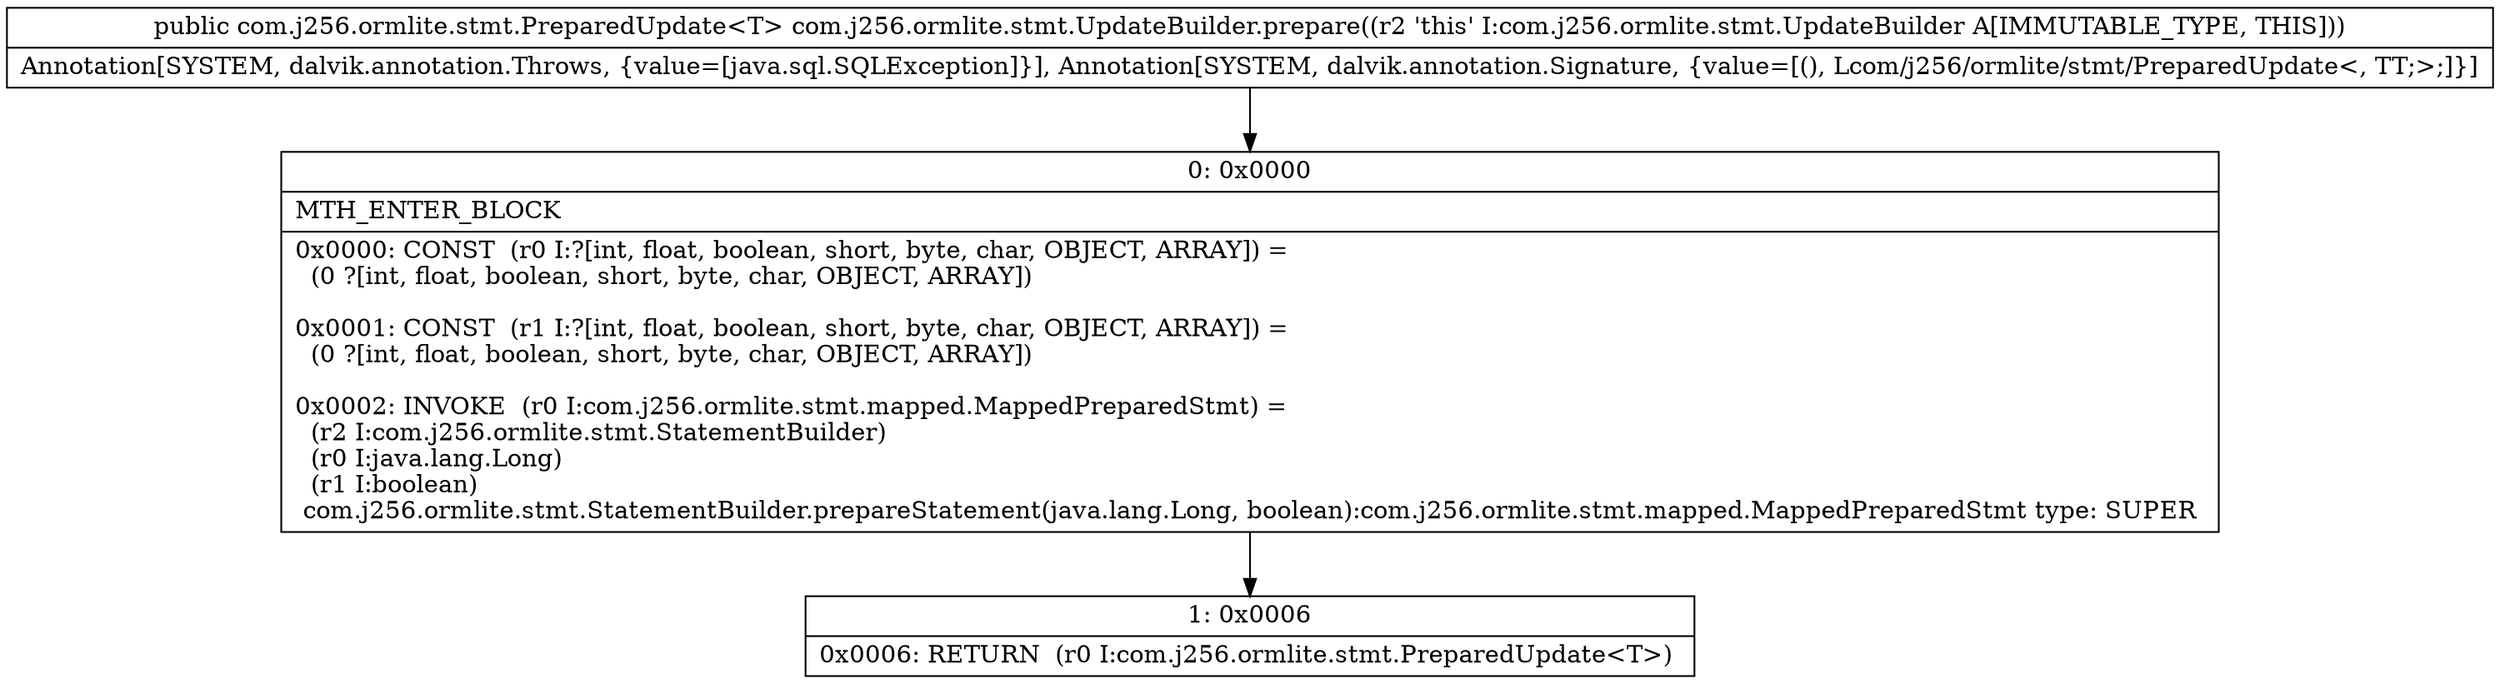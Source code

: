 digraph "CFG forcom.j256.ormlite.stmt.UpdateBuilder.prepare()Lcom\/j256\/ormlite\/stmt\/PreparedUpdate;" {
Node_0 [shape=record,label="{0\:\ 0x0000|MTH_ENTER_BLOCK\l|0x0000: CONST  (r0 I:?[int, float, boolean, short, byte, char, OBJECT, ARRAY]) = \l  (0 ?[int, float, boolean, short, byte, char, OBJECT, ARRAY])\l \l0x0001: CONST  (r1 I:?[int, float, boolean, short, byte, char, OBJECT, ARRAY]) = \l  (0 ?[int, float, boolean, short, byte, char, OBJECT, ARRAY])\l \l0x0002: INVOKE  (r0 I:com.j256.ormlite.stmt.mapped.MappedPreparedStmt) = \l  (r2 I:com.j256.ormlite.stmt.StatementBuilder)\l  (r0 I:java.lang.Long)\l  (r1 I:boolean)\l com.j256.ormlite.stmt.StatementBuilder.prepareStatement(java.lang.Long, boolean):com.j256.ormlite.stmt.mapped.MappedPreparedStmt type: SUPER \l}"];
Node_1 [shape=record,label="{1\:\ 0x0006|0x0006: RETURN  (r0 I:com.j256.ormlite.stmt.PreparedUpdate\<T\>) \l}"];
MethodNode[shape=record,label="{public com.j256.ormlite.stmt.PreparedUpdate\<T\> com.j256.ormlite.stmt.UpdateBuilder.prepare((r2 'this' I:com.j256.ormlite.stmt.UpdateBuilder A[IMMUTABLE_TYPE, THIS]))  | Annotation[SYSTEM, dalvik.annotation.Throws, \{value=[java.sql.SQLException]\}], Annotation[SYSTEM, dalvik.annotation.Signature, \{value=[(), Lcom\/j256\/ormlite\/stmt\/PreparedUpdate\<, TT;\>;]\}]\l}"];
MethodNode -> Node_0;
Node_0 -> Node_1;
}

